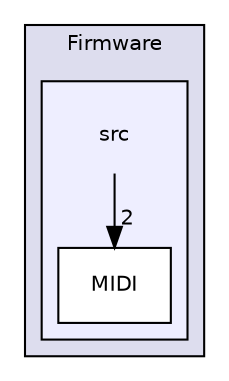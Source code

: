 digraph "Firmware/src" {
  compound=true
  node [ fontsize="10", fontname="Helvetica"];
  edge [ labelfontsize="10", labelfontname="Helvetica"];
  subgraph clusterdir_74b6a3b63f61c160c0f14b7a283a4c9b {
    graph [ bgcolor="#ddddee", pencolor="black", label="Firmware" fontname="Helvetica", fontsize="10", URL="dir_74b6a3b63f61c160c0f14b7a283a4c9b.html"]
  subgraph clusterdir_1d3c3c7140805695fa0274ab03b7eab2 {
    graph [ bgcolor="#eeeeff", pencolor="black", label="" URL="dir_1d3c3c7140805695fa0274ab03b7eab2.html"];
    dir_1d3c3c7140805695fa0274ab03b7eab2 [shape=plaintext label="src"];
  dir_059f89fcaff6da877dc1f1c16870562b [shape=box label="MIDI" fillcolor="white" style="filled" URL="dir_059f89fcaff6da877dc1f1c16870562b.html"];
  }
  }
  dir_1d3c3c7140805695fa0274ab03b7eab2->dir_059f89fcaff6da877dc1f1c16870562b [headlabel="2", labeldistance=1.5 headhref="dir_000001_000002.html"];
}
